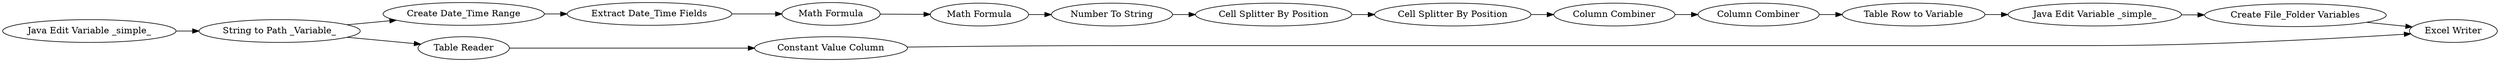 digraph {
	"1398274062557530737_8" [label="Math Formula"]
	"-7673059918572104374_4" [label="Create Date_Time Range"]
	"1398274062557530737_12" [label="Cell Splitter By Position"]
	"1398274062557530737_11" [label="Cell Splitter By Position"]
	"-7673059918572104374_23" [label="Extract Date_Time Fields"]
	"-7673059918572104374_454" [label="Constant Value Column"]
	"1398274062557530737_17" [label="Number To String"]
	"-7673059918572104374_449" [label="Table Reader"]
	"1398274062557530737_15" [label="Java Edit Variable _simple_"]
	"1398274062557530737_9" [label="Math Formula"]
	"1398274062557530737_454" [label="Create File_Folder Variables"]
	"1398274062557530737_16" [label="Column Combiner"]
	"-7673059918572104374_452" [label="String to Path _Variable_"]
	"-7673059918572104374_451" [label="Java Edit Variable _simple_"]
	"-7673059918572104374_453" [label="Excel Writer"]
	"1398274062557530737_13" [label="Column Combiner"]
	"1398274062557530737_18" [label="Table Row to Variable"]
	"-7673059918572104374_454" -> "-7673059918572104374_453"
	"1398274062557530737_18" -> "1398274062557530737_15"
	"1398274062557530737_454" -> "-7673059918572104374_453"
	"-7673059918572104374_23" -> "1398274062557530737_8"
	"1398274062557530737_11" -> "1398274062557530737_12"
	"-7673059918572104374_4" -> "-7673059918572104374_23"
	"1398274062557530737_16" -> "1398274062557530737_18"
	"1398274062557530737_8" -> "1398274062557530737_9"
	"1398274062557530737_15" -> "1398274062557530737_454"
	"1398274062557530737_12" -> "1398274062557530737_13"
	"-7673059918572104374_449" -> "-7673059918572104374_454"
	"1398274062557530737_17" -> "1398274062557530737_11"
	"-7673059918572104374_452" -> "-7673059918572104374_4"
	"-7673059918572104374_451" -> "-7673059918572104374_452"
	"1398274062557530737_9" -> "1398274062557530737_17"
	"1398274062557530737_13" -> "1398274062557530737_16"
	"-7673059918572104374_452" -> "-7673059918572104374_449"
	rankdir=LR
}
